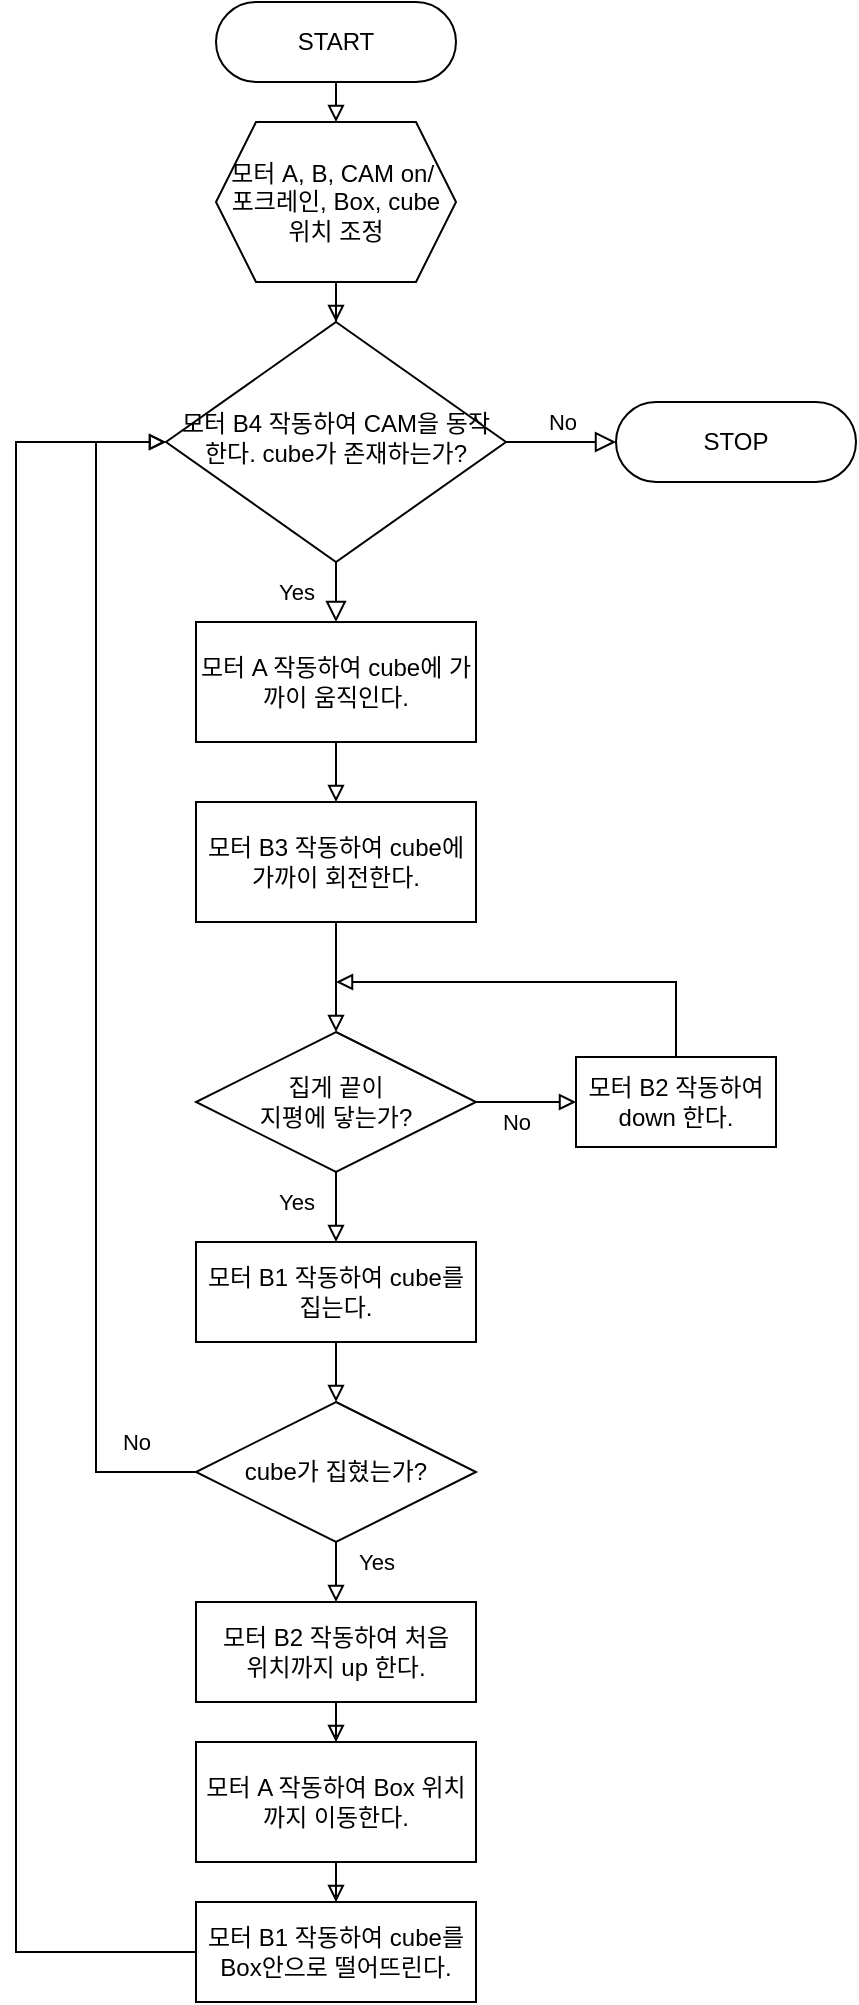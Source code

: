 <mxfile version="13.7.7" type="google"><diagram id="C5RBs43oDa-KdzZeNtuy" name="Page-1"><mxGraphModel dx="782" dy="446" grid="1" gridSize="10" guides="1" tooltips="1" connect="1" arrows="1" fold="1" page="1" pageScale="1" pageWidth="827" pageHeight="1169" math="0" shadow="0"><root><mxCell id="WIyWlLk6GJQsqaUBKTNV-0"/><mxCell id="WIyWlLk6GJQsqaUBKTNV-1" parent="WIyWlLk6GJQsqaUBKTNV-0"/><mxCell id="rWAj-8UMTxkULTXyu6CQ-13" style="edgeStyle=orthogonalEdgeStyle;rounded=0;orthogonalLoop=1;jettySize=auto;html=1;exitX=0.5;exitY=1;exitDx=0;exitDy=0;entryX=0.5;entryY=0;entryDx=0;entryDy=0;endArrow=block;endFill=0;" parent="WIyWlLk6GJQsqaUBKTNV-1" source="WIyWlLk6GJQsqaUBKTNV-3" target="rWAj-8UMTxkULTXyu6CQ-9" edge="1"><mxGeometry relative="1" as="geometry"/></mxCell><mxCell id="WIyWlLk6GJQsqaUBKTNV-3" value="START" style="rounded=1;whiteSpace=wrap;html=1;fontSize=12;glass=0;strokeWidth=1;shadow=0;arcSize=50;" parent="WIyWlLk6GJQsqaUBKTNV-1" vertex="1"><mxGeometry x="270" y="85" width="120" height="40" as="geometry"/></mxCell><mxCell id="WIyWlLk6GJQsqaUBKTNV-4" value="Yes" style="rounded=0;html=1;jettySize=auto;orthogonalLoop=1;fontSize=11;endArrow=block;endFill=0;endSize=8;strokeWidth=1;shadow=0;labelBackgroundColor=none;edgeStyle=orthogonalEdgeStyle;entryX=0.5;entryY=0;entryDx=0;entryDy=0;" parent="WIyWlLk6GJQsqaUBKTNV-1" source="WIyWlLk6GJQsqaUBKTNV-6" target="rWAj-8UMTxkULTXyu6CQ-18" edge="1"><mxGeometry y="20" relative="1" as="geometry"><mxPoint as="offset"/><mxPoint x="305" y="395" as="targetPoint"/></mxGeometry></mxCell><mxCell id="WIyWlLk6GJQsqaUBKTNV-5" value="No" style="edgeStyle=orthogonalEdgeStyle;rounded=0;html=1;jettySize=auto;orthogonalLoop=1;fontSize=11;endArrow=block;endFill=0;endSize=8;strokeWidth=1;shadow=0;labelBackgroundColor=none;entryX=0;entryY=0.5;entryDx=0;entryDy=0;" parent="WIyWlLk6GJQsqaUBKTNV-1" source="WIyWlLk6GJQsqaUBKTNV-6" target="rWAj-8UMTxkULTXyu6CQ-43" edge="1"><mxGeometry y="10" relative="1" as="geometry"><mxPoint as="offset"/><mxPoint x="490" y="1197" as="targetPoint"/><Array as="points"/></mxGeometry></mxCell><mxCell id="WIyWlLk6GJQsqaUBKTNV-6" value="모터 B4 작동하여 CAM을 동작한다. cube가 존재하는가?" style="rhombus;whiteSpace=wrap;html=1;shadow=0;fontFamily=Helvetica;fontSize=12;align=center;strokeWidth=1;spacing=6;spacingTop=-4;" parent="WIyWlLk6GJQsqaUBKTNV-1" vertex="1"><mxGeometry x="245" y="245" width="170" height="120" as="geometry"/></mxCell><mxCell id="rWAj-8UMTxkULTXyu6CQ-24" style="edgeStyle=orthogonalEdgeStyle;rounded=0;orthogonalLoop=1;jettySize=auto;html=1;exitX=0.5;exitY=1;exitDx=0;exitDy=0;entryX=0.5;entryY=0;entryDx=0;entryDy=0;endArrow=block;endFill=0;" parent="WIyWlLk6GJQsqaUBKTNV-1" source="WIyWlLk6GJQsqaUBKTNV-11" target="rWAj-8UMTxkULTXyu6CQ-23" edge="1"><mxGeometry relative="1" as="geometry"/></mxCell><mxCell id="WIyWlLk6GJQsqaUBKTNV-11" value="모터 B3 작동하여 cube에 가까이 회전한다." style="rounded=1;whiteSpace=wrap;html=1;fontSize=12;glass=0;strokeWidth=1;shadow=0;arcSize=0;" parent="WIyWlLk6GJQsqaUBKTNV-1" vertex="1"><mxGeometry x="260" y="485" width="140" height="60" as="geometry"/></mxCell><mxCell id="rWAj-8UMTxkULTXyu6CQ-10" value="" style="edgeStyle=orthogonalEdgeStyle;rounded=0;orthogonalLoop=1;jettySize=auto;html=1;endArrow=block;endFill=0;" parent="WIyWlLk6GJQsqaUBKTNV-1" source="rWAj-8UMTxkULTXyu6CQ-9" target="WIyWlLk6GJQsqaUBKTNV-6" edge="1"><mxGeometry relative="1" as="geometry"/></mxCell><mxCell id="rWAj-8UMTxkULTXyu6CQ-9" value="모터 A, B, CAM on/&amp;nbsp;&lt;br&gt;포크레인, Box, cube 위치 조정" style="shape=hexagon;perimeter=hexagonPerimeter2;whiteSpace=wrap;html=1;fixedSize=1;" parent="WIyWlLk6GJQsqaUBKTNV-1" vertex="1"><mxGeometry x="270" y="145" width="120" height="80" as="geometry"/></mxCell><mxCell id="rWAj-8UMTxkULTXyu6CQ-20" style="edgeStyle=orthogonalEdgeStyle;rounded=0;orthogonalLoop=1;jettySize=auto;html=1;exitX=0.5;exitY=1;exitDx=0;exitDy=0;entryX=0.5;entryY=0;entryDx=0;entryDy=0;endArrow=block;endFill=0;" parent="WIyWlLk6GJQsqaUBKTNV-1" source="rWAj-8UMTxkULTXyu6CQ-18" target="WIyWlLk6GJQsqaUBKTNV-11" edge="1"><mxGeometry relative="1" as="geometry"/></mxCell><mxCell id="rWAj-8UMTxkULTXyu6CQ-18" value="모터 A 작동하여 cube에 가까이 움직인다." style="rounded=0;whiteSpace=wrap;html=1;" parent="WIyWlLk6GJQsqaUBKTNV-1" vertex="1"><mxGeometry x="260" y="395" width="140" height="60" as="geometry"/></mxCell><mxCell id="rWAj-8UMTxkULTXyu6CQ-33" value="" style="edgeStyle=orthogonalEdgeStyle;rounded=0;orthogonalLoop=1;jettySize=auto;html=1;endArrow=block;endFill=0;" parent="WIyWlLk6GJQsqaUBKTNV-1" source="rWAj-8UMTxkULTXyu6CQ-22" target="rWAj-8UMTxkULTXyu6CQ-32" edge="1"><mxGeometry relative="1" as="geometry"/></mxCell><mxCell id="rWAj-8UMTxkULTXyu6CQ-22" value="모터 B1 작동하여 cube를 집는다." style="rounded=1;whiteSpace=wrap;html=1;fontSize=12;glass=0;strokeWidth=1;shadow=0;arcSize=0;" parent="WIyWlLk6GJQsqaUBKTNV-1" vertex="1"><mxGeometry x="260" y="705" width="140" height="50" as="geometry"/></mxCell><mxCell id="rWAj-8UMTxkULTXyu6CQ-27" value="No" style="edgeStyle=orthogonalEdgeStyle;rounded=0;orthogonalLoop=1;jettySize=auto;html=1;exitX=1;exitY=0.5;exitDx=0;exitDy=0;endArrow=block;endFill=0;" parent="WIyWlLk6GJQsqaUBKTNV-1" source="rWAj-8UMTxkULTXyu6CQ-23" target="rWAj-8UMTxkULTXyu6CQ-25" edge="1"><mxGeometry x="-0.2" y="-10" relative="1" as="geometry"><mxPoint as="offset"/></mxGeometry></mxCell><mxCell id="rWAj-8UMTxkULTXyu6CQ-31" value="Yes" style="edgeStyle=orthogonalEdgeStyle;rounded=0;orthogonalLoop=1;jettySize=auto;html=1;entryX=0.5;entryY=0;entryDx=0;entryDy=0;endArrow=block;endFill=0;" parent="WIyWlLk6GJQsqaUBKTNV-1" source="rWAj-8UMTxkULTXyu6CQ-23" target="rWAj-8UMTxkULTXyu6CQ-22" edge="1"><mxGeometry x="0.111" y="-20" relative="1" as="geometry"><mxPoint as="offset"/></mxGeometry></mxCell><mxCell id="rWAj-8UMTxkULTXyu6CQ-23" value="&lt;span&gt;집게 끝이 &lt;br&gt;지평에 닿는가?&lt;/span&gt;" style="rhombus;whiteSpace=wrap;html=1;" parent="WIyWlLk6GJQsqaUBKTNV-1" vertex="1"><mxGeometry x="260" y="600" width="140" height="70" as="geometry"/></mxCell><mxCell id="rWAj-8UMTxkULTXyu6CQ-30" style="edgeStyle=orthogonalEdgeStyle;rounded=0;orthogonalLoop=1;jettySize=auto;html=1;exitX=0.5;exitY=0;exitDx=0;exitDy=0;endArrow=block;endFill=0;" parent="WIyWlLk6GJQsqaUBKTNV-1" source="rWAj-8UMTxkULTXyu6CQ-25" edge="1"><mxGeometry relative="1" as="geometry"><mxPoint x="330" y="575" as="targetPoint"/><Array as="points"><mxPoint x="500" y="575"/></Array></mxGeometry></mxCell><mxCell id="rWAj-8UMTxkULTXyu6CQ-25" value="모터 B2 작동하여 down 한다." style="rounded=0;whiteSpace=wrap;html=1;" parent="WIyWlLk6GJQsqaUBKTNV-1" vertex="1"><mxGeometry x="450" y="612.5" width="100" height="45" as="geometry"/></mxCell><mxCell id="rWAj-8UMTxkULTXyu6CQ-34" style="edgeStyle=orthogonalEdgeStyle;rounded=0;orthogonalLoop=1;jettySize=auto;html=1;entryX=0;entryY=0.5;entryDx=0;entryDy=0;endArrow=block;endFill=0;exitX=0;exitY=0.5;exitDx=0;exitDy=0;" parent="WIyWlLk6GJQsqaUBKTNV-1" source="rWAj-8UMTxkULTXyu6CQ-32" target="WIyWlLk6GJQsqaUBKTNV-6" edge="1"><mxGeometry relative="1" as="geometry"><Array as="points"><mxPoint x="210" y="820"/><mxPoint x="210" y="305"/></Array></mxGeometry></mxCell><mxCell id="rWAj-8UMTxkULTXyu6CQ-36" value="No" style="edgeLabel;html=1;align=center;verticalAlign=middle;resizable=0;points=[];" parent="rWAj-8UMTxkULTXyu6CQ-34" vertex="1" connectable="0"><mxGeometry x="-0.864" y="-1" relative="1" as="geometry"><mxPoint x="10.83" y="-14" as="offset"/></mxGeometry></mxCell><mxCell id="rWAj-8UMTxkULTXyu6CQ-38" value="Yes" style="edgeStyle=orthogonalEdgeStyle;rounded=0;orthogonalLoop=1;jettySize=auto;html=1;endArrow=block;endFill=0;" parent="WIyWlLk6GJQsqaUBKTNV-1" source="rWAj-8UMTxkULTXyu6CQ-32" target="rWAj-8UMTxkULTXyu6CQ-37" edge="1"><mxGeometry x="0.2" y="20" relative="1" as="geometry"><mxPoint as="offset"/></mxGeometry></mxCell><mxCell id="rWAj-8UMTxkULTXyu6CQ-32" value="&lt;span&gt;cube가 집혔는가?&lt;br&gt;&lt;/span&gt;" style="rhombus;whiteSpace=wrap;html=1;" parent="WIyWlLk6GJQsqaUBKTNV-1" vertex="1"><mxGeometry x="260" y="785" width="140" height="70" as="geometry"/></mxCell><mxCell id="rWAj-8UMTxkULTXyu6CQ-40" value="" style="edgeStyle=orthogonalEdgeStyle;rounded=0;orthogonalLoop=1;jettySize=auto;html=1;endArrow=block;endFill=0;" parent="WIyWlLk6GJQsqaUBKTNV-1" source="rWAj-8UMTxkULTXyu6CQ-37" target="rWAj-8UMTxkULTXyu6CQ-39" edge="1"><mxGeometry relative="1" as="geometry"/></mxCell><mxCell id="rWAj-8UMTxkULTXyu6CQ-37" value="모터 B2 작동하여 처음 &lt;br&gt;위치까지 up 한다." style="rounded=1;whiteSpace=wrap;html=1;fontSize=12;glass=0;strokeWidth=1;shadow=0;arcSize=0;" parent="WIyWlLk6GJQsqaUBKTNV-1" vertex="1"><mxGeometry x="260" y="885" width="140" height="50" as="geometry"/></mxCell><mxCell id="rWAj-8UMTxkULTXyu6CQ-42" value="" style="edgeStyle=orthogonalEdgeStyle;rounded=0;orthogonalLoop=1;jettySize=auto;html=1;endArrow=block;endFill=0;" parent="WIyWlLk6GJQsqaUBKTNV-1" source="rWAj-8UMTxkULTXyu6CQ-39" target="rWAj-8UMTxkULTXyu6CQ-41" edge="1"><mxGeometry relative="1" as="geometry"/></mxCell><mxCell id="rWAj-8UMTxkULTXyu6CQ-39" value="모터 A 작동하여 Box 위치까지 이동한다." style="rounded=0;whiteSpace=wrap;html=1;" parent="WIyWlLk6GJQsqaUBKTNV-1" vertex="1"><mxGeometry x="260" y="955" width="140" height="60" as="geometry"/></mxCell><mxCell id="rWAj-8UMTxkULTXyu6CQ-41" value="모터 B1 작동하여 cube를 Box안으로 떨어뜨린다." style="rounded=1;whiteSpace=wrap;html=1;fontSize=12;glass=0;strokeWidth=1;shadow=0;arcSize=0;" parent="WIyWlLk6GJQsqaUBKTNV-1" vertex="1"><mxGeometry x="260" y="1035" width="140" height="50" as="geometry"/></mxCell><mxCell id="rWAj-8UMTxkULTXyu6CQ-44" style="edgeStyle=orthogonalEdgeStyle;rounded=0;orthogonalLoop=1;jettySize=auto;html=1;entryX=0;entryY=0.5;entryDx=0;entryDy=0;endArrow=block;endFill=0;exitX=0;exitY=0.5;exitDx=0;exitDy=0;" parent="WIyWlLk6GJQsqaUBKTNV-1" source="rWAj-8UMTxkULTXyu6CQ-41" target="WIyWlLk6GJQsqaUBKTNV-6" edge="1"><mxGeometry relative="1" as="geometry"><Array as="points"><mxPoint x="170" y="1060"/><mxPoint x="170" y="305"/></Array></mxGeometry></mxCell><mxCell id="rWAj-8UMTxkULTXyu6CQ-43" value="STOP" style="rounded=1;whiteSpace=wrap;html=1;fontSize=12;glass=0;strokeWidth=1;shadow=0;arcSize=50;" parent="WIyWlLk6GJQsqaUBKTNV-1" vertex="1"><mxGeometry x="470" y="285" width="120" height="40" as="geometry"/></mxCell></root></mxGraphModel></diagram></mxfile>
